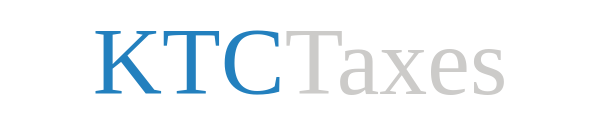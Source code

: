 <mxfile version="13.3.5" type="device"><diagram id="rcMuqsNUrm5UYW9v2uzu" name="Page-1"><mxGraphModel dx="946" dy="680" grid="1" gridSize="10" guides="1" tooltips="1" connect="1" arrows="1" fold="1" page="1" pageScale="1" pageWidth="1100" pageHeight="850" math="0" shadow="0" extFonts="Poppins^https://fonts.googleapis.com/css?family=Poppins|Montserrat^https://fonts.googleapis.com/css?family=Montserrat"><root><mxCell id="0"/><mxCell id="1" parent="0"/><mxCell id="7f86XKg89EzveUz0dg3T-1" value="&lt;span style=&quot;font-size: 48px&quot;&gt;KTC&lt;/span&gt;&lt;span style=&quot;font-size: 48px&quot;&gt;&lt;font color=&quot;#cccbc9&quot;&gt;Taxes&lt;/font&gt;&lt;/span&gt;" style="rounded=0;whiteSpace=wrap;html=1;fillColor=none;fontFamily=Poppins;fontColor=#2380be;strokeColor=none;" parent="1" vertex="1"><mxGeometry x="320" y="330" width="300" height="60" as="geometry"/></mxCell></root></mxGraphModel></diagram></mxfile>